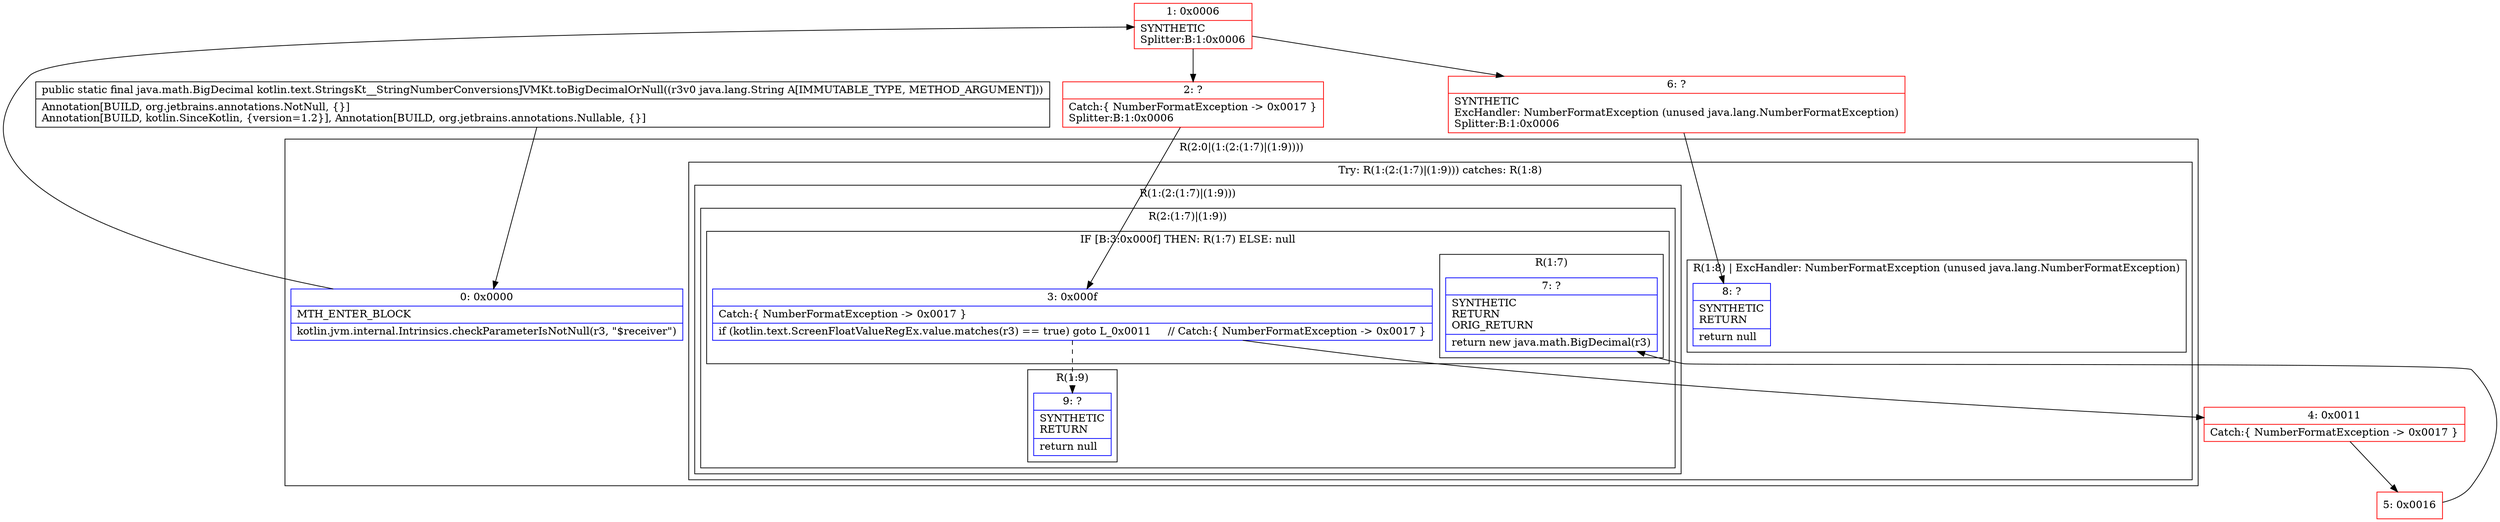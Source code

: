 digraph "CFG forkotlin.text.StringsKt__StringNumberConversionsJVMKt.toBigDecimalOrNull(Ljava\/lang\/String;)Ljava\/math\/BigDecimal;" {
subgraph cluster_Region_1609815364 {
label = "R(2:0|(1:(2:(1:7)|(1:9))))";
node [shape=record,color=blue];
Node_0 [shape=record,label="{0\:\ 0x0000|MTH_ENTER_BLOCK\l|kotlin.jvm.internal.Intrinsics.checkParameterIsNotNull(r3, \"$receiver\")\l}"];
subgraph cluster_TryCatchRegion_1479856336 {
label = "Try: R(1:(2:(1:7)|(1:9))) catches: R(1:8)";
node [shape=record,color=blue];
subgraph cluster_Region_896582993 {
label = "R(1:(2:(1:7)|(1:9)))";
node [shape=record,color=blue];
subgraph cluster_Region_1145783347 {
label = "R(2:(1:7)|(1:9))";
node [shape=record,color=blue];
subgraph cluster_IfRegion_89387019 {
label = "IF [B:3:0x000f] THEN: R(1:7) ELSE: null";
node [shape=record,color=blue];
Node_3 [shape=record,label="{3\:\ 0x000f|Catch:\{ NumberFormatException \-\> 0x0017 \}\l|if (kotlin.text.ScreenFloatValueRegEx.value.matches(r3) == true) goto L_0x0011     \/\/ Catch:\{ NumberFormatException \-\> 0x0017 \}\l}"];
subgraph cluster_Region_2065629729 {
label = "R(1:7)";
node [shape=record,color=blue];
Node_7 [shape=record,label="{7\:\ ?|SYNTHETIC\lRETURN\lORIG_RETURN\l|return new java.math.BigDecimal(r3)\l}"];
}
}
subgraph cluster_Region_1215699550 {
label = "R(1:9)";
node [shape=record,color=blue];
Node_9 [shape=record,label="{9\:\ ?|SYNTHETIC\lRETURN\l|return null\l}"];
}
}
}
subgraph cluster_Region_1451402687 {
label = "R(1:8) | ExcHandler: NumberFormatException (unused java.lang.NumberFormatException)\l";
node [shape=record,color=blue];
Node_8 [shape=record,label="{8\:\ ?|SYNTHETIC\lRETURN\l|return null\l}"];
}
}
}
subgraph cluster_Region_1451402687 {
label = "R(1:8) | ExcHandler: NumberFormatException (unused java.lang.NumberFormatException)\l";
node [shape=record,color=blue];
Node_8 [shape=record,label="{8\:\ ?|SYNTHETIC\lRETURN\l|return null\l}"];
}
Node_1 [shape=record,color=red,label="{1\:\ 0x0006|SYNTHETIC\lSplitter:B:1:0x0006\l}"];
Node_2 [shape=record,color=red,label="{2\:\ ?|Catch:\{ NumberFormatException \-\> 0x0017 \}\lSplitter:B:1:0x0006\l}"];
Node_4 [shape=record,color=red,label="{4\:\ 0x0011|Catch:\{ NumberFormatException \-\> 0x0017 \}\l}"];
Node_5 [shape=record,color=red,label="{5\:\ 0x0016}"];
Node_6 [shape=record,color=red,label="{6\:\ ?|SYNTHETIC\lExcHandler: NumberFormatException (unused java.lang.NumberFormatException)\lSplitter:B:1:0x0006\l}"];
MethodNode[shape=record,label="{public static final java.math.BigDecimal kotlin.text.StringsKt__StringNumberConversionsJVMKt.toBigDecimalOrNull((r3v0 java.lang.String A[IMMUTABLE_TYPE, METHOD_ARGUMENT]))  | Annotation[BUILD, org.jetbrains.annotations.NotNull, \{\}]\lAnnotation[BUILD, kotlin.SinceKotlin, \{version=1.2\}], Annotation[BUILD, org.jetbrains.annotations.Nullable, \{\}]\l}"];
MethodNode -> Node_0;
Node_0 -> Node_1;
Node_3 -> Node_4;
Node_3 -> Node_9[style=dashed];
Node_1 -> Node_2;
Node_1 -> Node_6;
Node_2 -> Node_3;
Node_4 -> Node_5;
Node_5 -> Node_7;
Node_6 -> Node_8;
}

